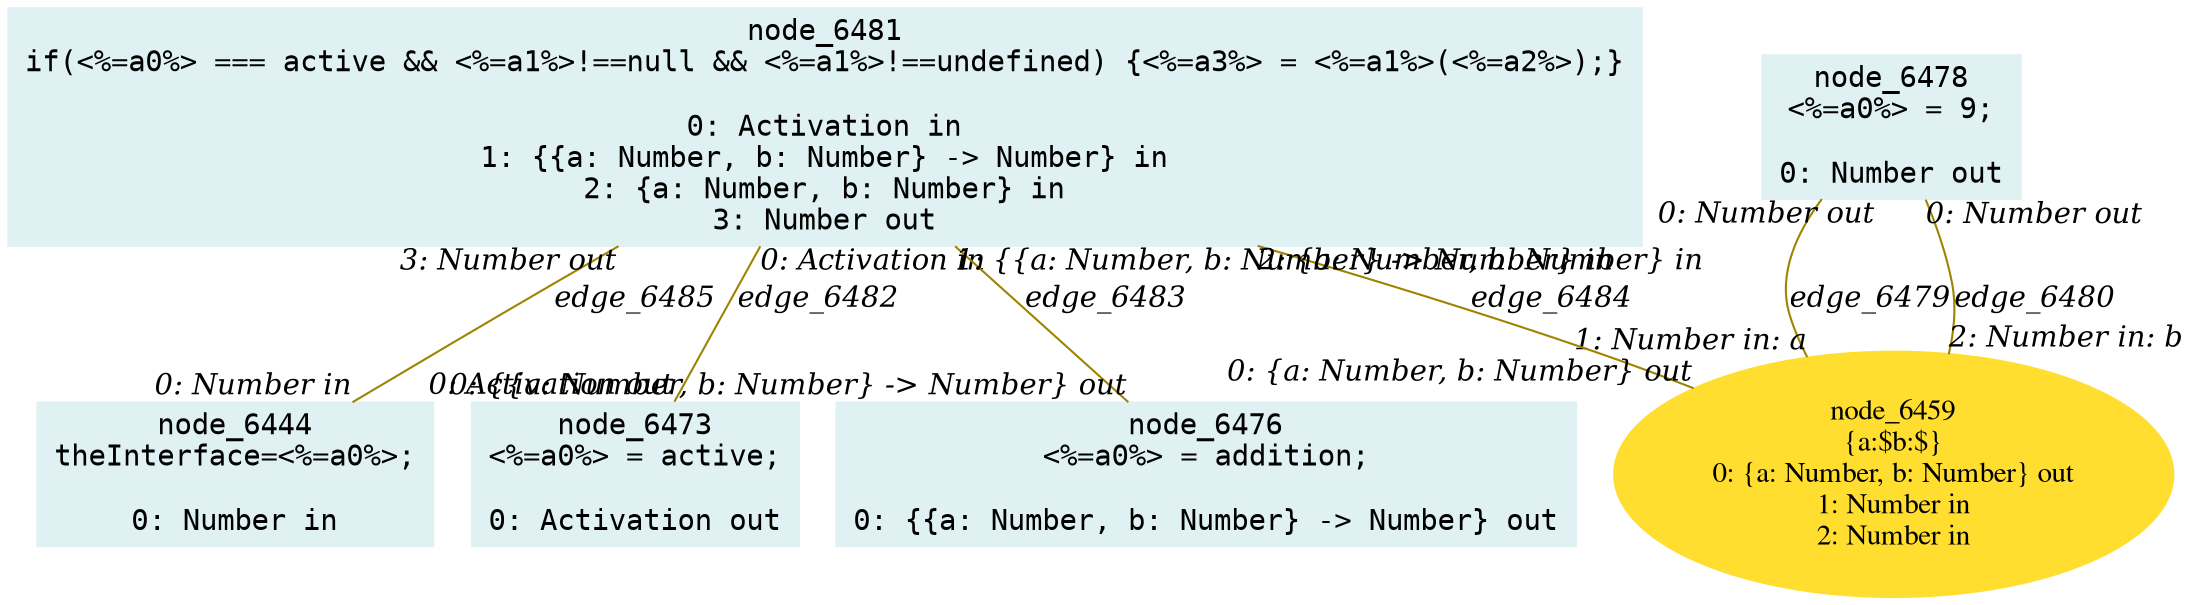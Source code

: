 digraph g{node_6444 [shape="box", style="filled", color="#dff1f2", fontname="Courier", label="node_6444
theInterface=<%=a0%>;

0: Number in" ]
node_6459 [shape="ellipse", style="filled", color="#ffde2f", fontname="Times", label="node_6459
{a:$b:$}
0: {a: Number, b: Number} out
1: Number in
2: Number in" ]
node_6473 [shape="box", style="filled", color="#dff1f2", fontname="Courier", label="node_6473
<%=a0%> = active;

0: Activation out" ]
node_6476 [shape="box", style="filled", color="#dff1f2", fontname="Courier", label="node_6476
<%=a0%> = addition;

0: {{a: Number, b: Number} -> Number} out" ]
node_6478 [shape="box", style="filled", color="#dff1f2", fontname="Courier", label="node_6478
<%=a0%> = 9;

0: Number out" ]
node_6481 [shape="box", style="filled", color="#dff1f2", fontname="Courier", label="node_6481
if(<%=a0%> === active && <%=a1%>!==null && <%=a1%>!==undefined) {<%=a3%> = <%=a1%>(<%=a2%>);}

0: Activation in
1: {{a: Number, b: Number} -> Number} in
2: {a: Number, b: Number} in
3: Number out" ]
node_6478 -> node_6459 [dir=none, arrowHead=none, fontname="Times-Italic", arrowsize=1, color="#9d8400", label="edge_6479",  headlabel="1: Number in: a", taillabel="0: Number out" ]
node_6478 -> node_6459 [dir=none, arrowHead=none, fontname="Times-Italic", arrowsize=1, color="#9d8400", label="edge_6480",  headlabel="2: Number in: b", taillabel="0: Number out" ]
node_6481 -> node_6473 [dir=none, arrowHead=none, fontname="Times-Italic", arrowsize=1, color="#9d8400", label="edge_6482",  headlabel="0: Activation out", taillabel="0: Activation in" ]
node_6481 -> node_6476 [dir=none, arrowHead=none, fontname="Times-Italic", arrowsize=1, color="#9d8400", label="edge_6483",  headlabel="0: {{a: Number, b: Number} -> Number} out", taillabel="1: {{a: Number, b: Number} -> Number} in" ]
node_6481 -> node_6459 [dir=none, arrowHead=none, fontname="Times-Italic", arrowsize=1, color="#9d8400", label="edge_6484",  headlabel="0: {a: Number, b: Number} out", taillabel="2: {a: Number, b: Number} in" ]
node_6481 -> node_6444 [dir=none, arrowHead=none, fontname="Times-Italic", arrowsize=1, color="#9d8400", label="edge_6485",  headlabel="0: Number in", taillabel="3: Number out" ]
}